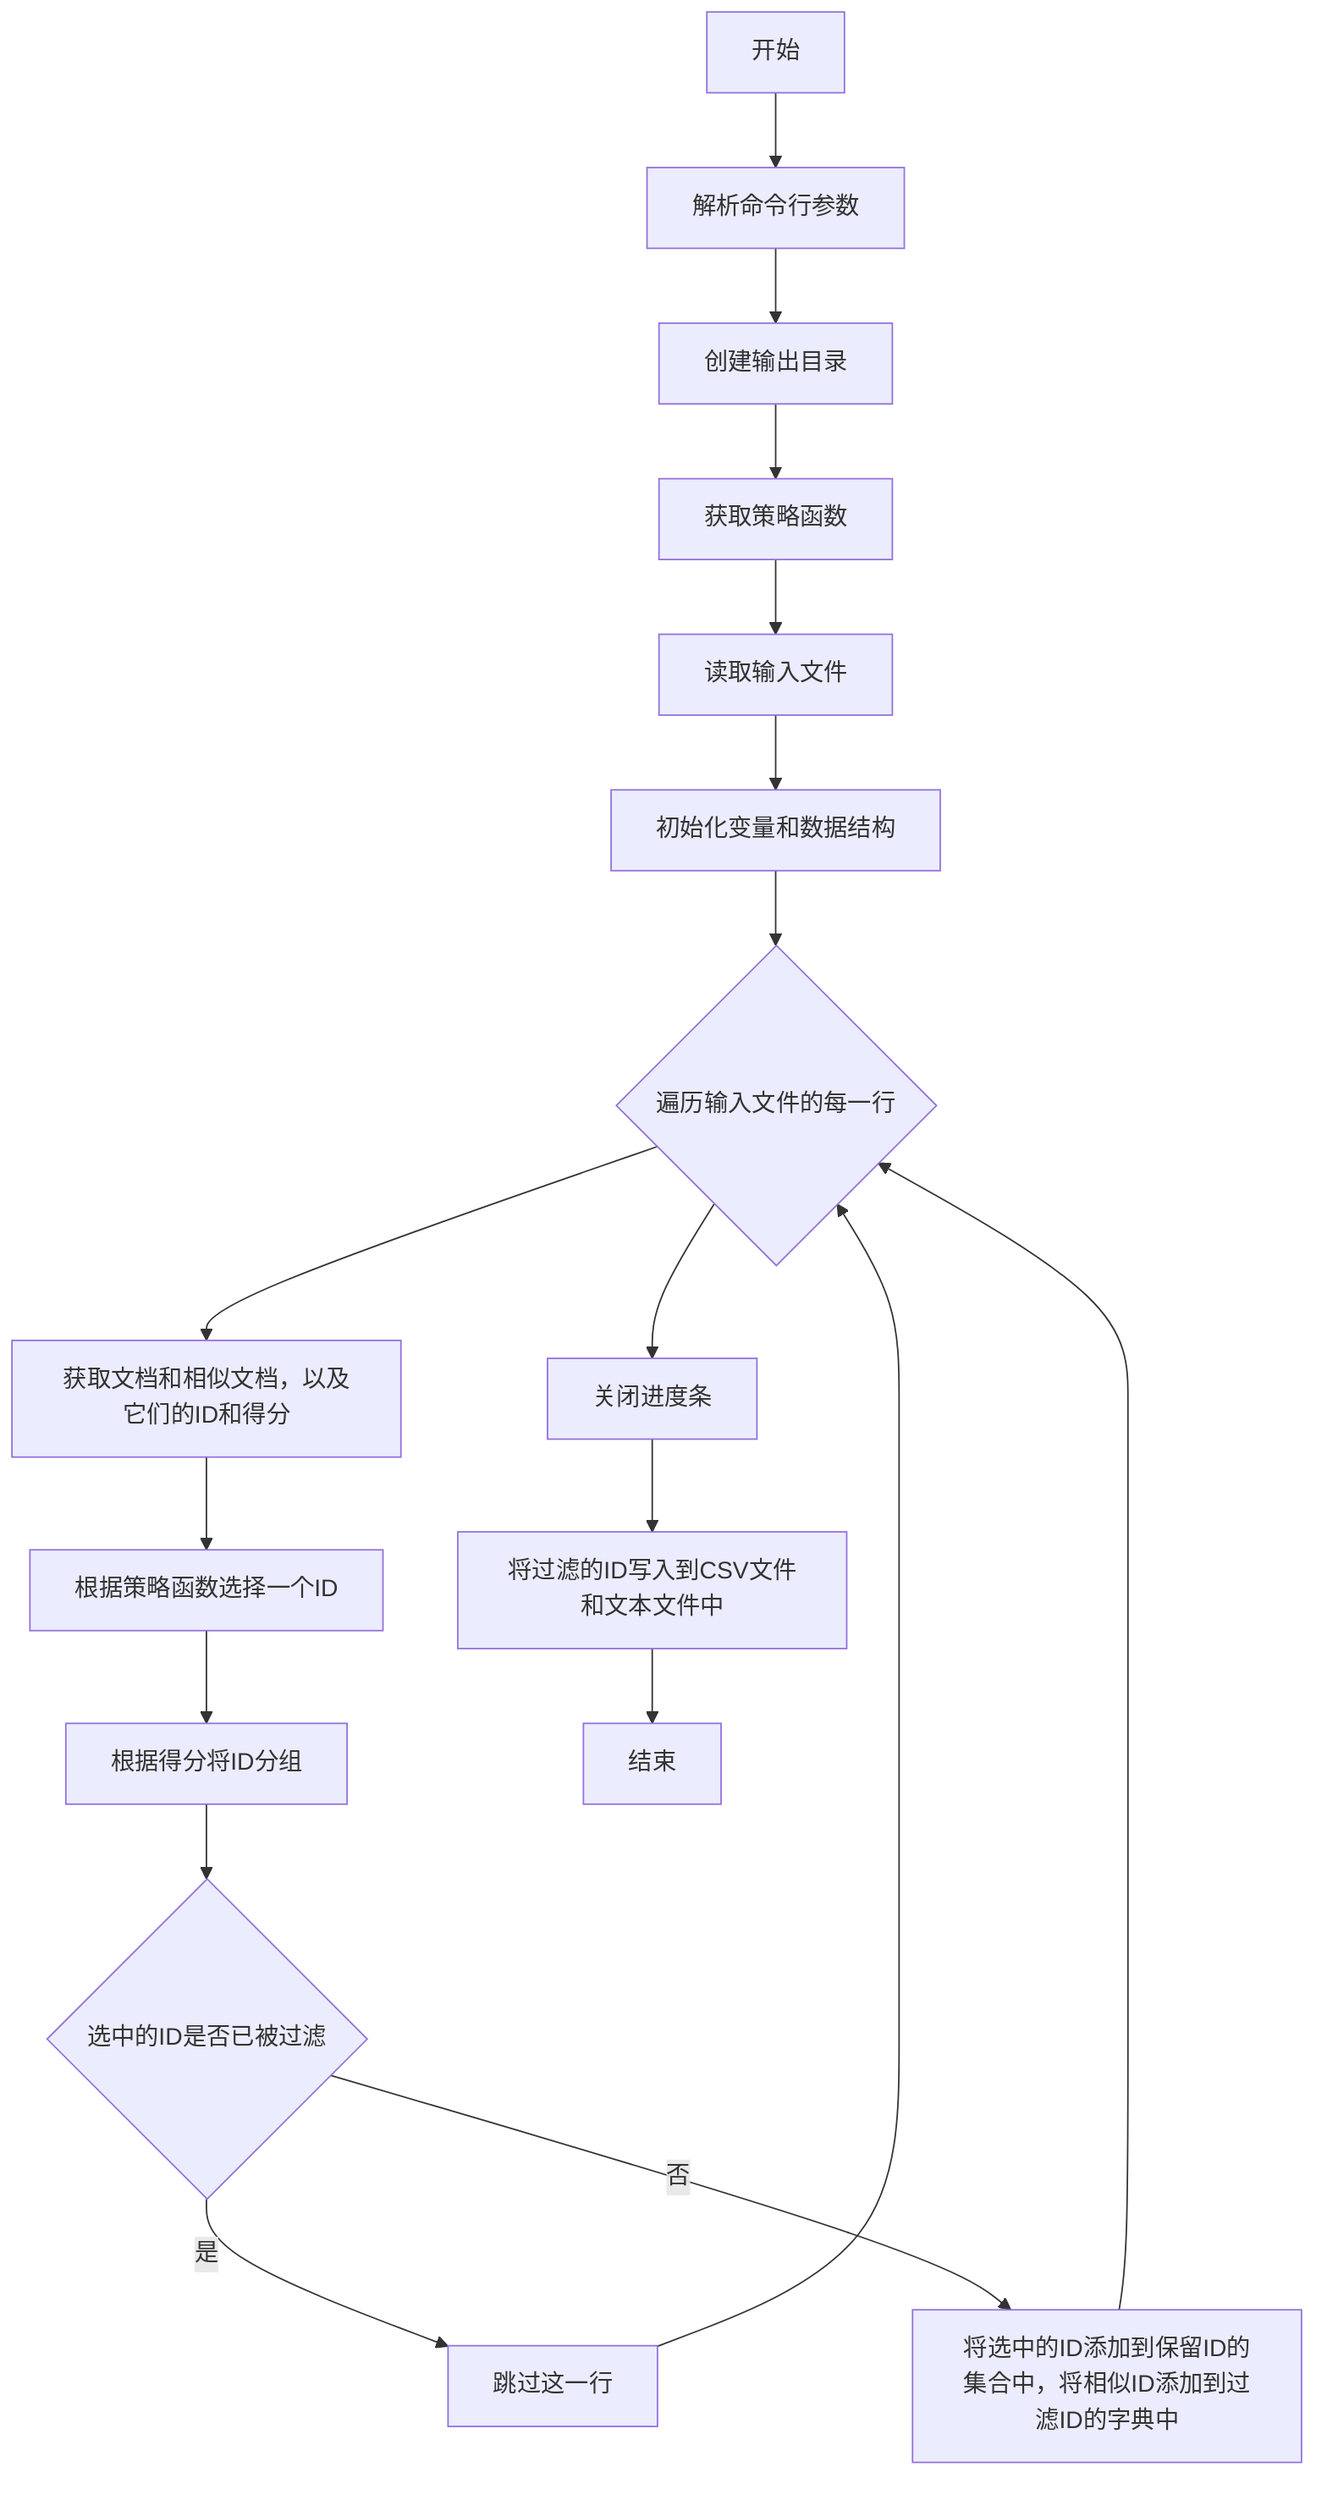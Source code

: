 graph TD
A[开始] --> B[解析命令行参数]
B --> C[创建输出目录]
C --> D[获取策略函数]
D --> E[读取输入文件]
E --> F[初始化变量和数据结构]
F --> G{遍历输入文件的每一行}
G --> H[获取文档和相似文档，以及它们的ID和得分]
H --> I[根据策略函数选择一个ID]
I --> J[根据得分将ID分组]
J --> K{选中的ID是否已被过滤}
K -- 是 --> L[跳过这一行]
K -- 否 --> M[将选中的ID添加到保留ID的集合中，将相似ID添加到过滤ID的字典中]
M --> G
L --> G
G --> N[关闭进度条]
N --> O[将过滤的ID写入到CSV文件和文本文件中]
O --> P[结束]